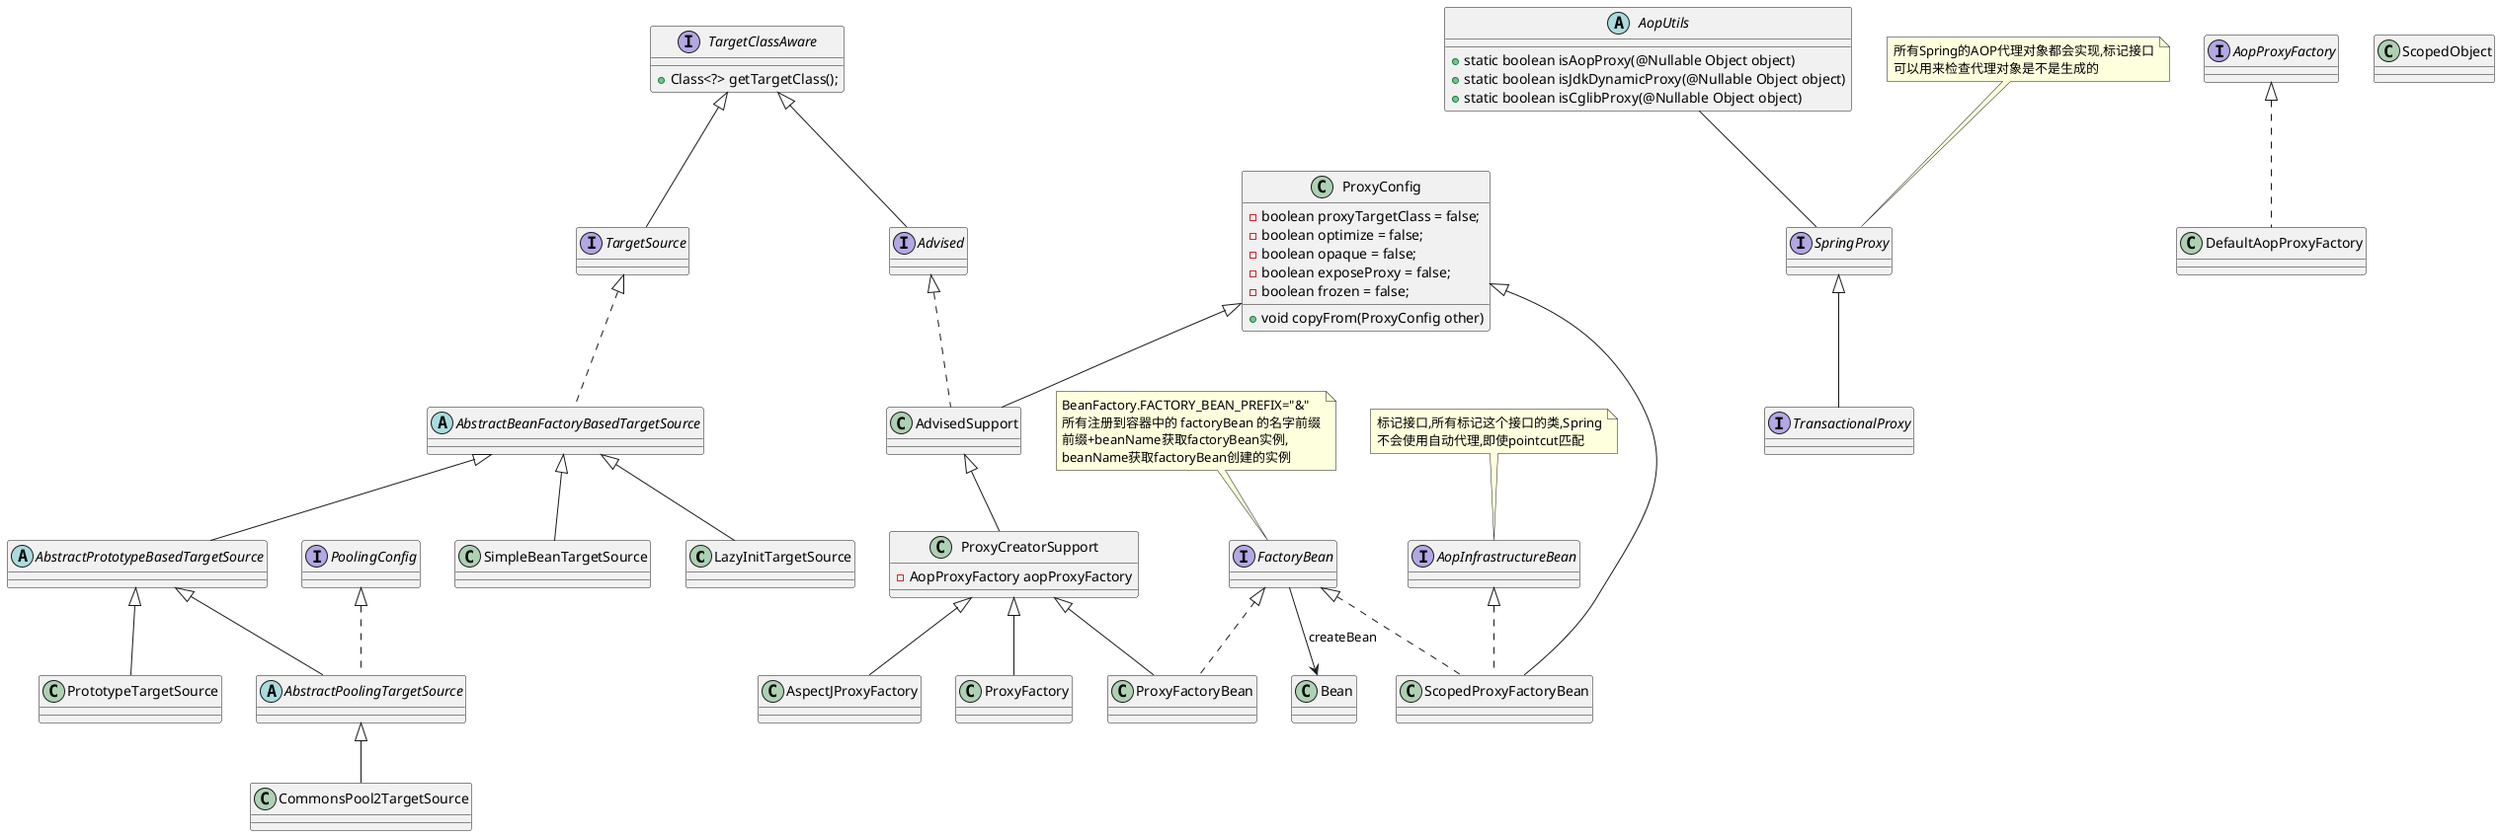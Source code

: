 @startuml
'https://plantuml.com/class-diagram

class LazyInitTargetSource extends AbstractBeanFactoryBasedTargetSource
abstract class AbstractPrototypeBasedTargetSource extends AbstractBeanFactoryBasedTargetSource
class PrototypeTargetSource extends AbstractPrototypeBasedTargetSource
class SimpleBeanTargetSource extends AbstractBeanFactoryBasedTargetSource
abstract class AbstractBeanFactoryBasedTargetSource implements TargetSource
abstract class AbstractPoolingTargetSource extends AbstractPrototypeBasedTargetSource implements PoolingConfig
class CommonsPool2TargetSource extends AbstractPoolingTargetSource

interface TargetSource extends TargetClassAware
abstract class AopUtils{
	+ static boolean isAopProxy(@Nullable Object object)
	+ static boolean isJdkDynamicProxy(@Nullable Object object)
	+ static boolean isCglibProxy(@Nullable Object object)
}
interface TargetClassAware {
	+ Class<?> getTargetClass();
}
interface AopInfrastructureBean
note top
标记接口,所有标记这个接口的类,Spring
不会使用自动代理,即使pointcut匹配
end note

class DefaultAopProxyFactory implements AopProxyFactory
class ScopedObject
interface Advised extends TargetClassAware
class AdvisedSupport extends ProxyConfig implements Advised
class ProxyCreatorSupport extends AdvisedSupport{
    - AopProxyFactory aopProxyFactory
}
class ProxyFactory extends ProxyCreatorSupport
class ProxyFactoryBean extends ProxyCreatorSupport implements FactoryBean
class AspectJProxyFactory extends ProxyCreatorSupport
interface FactoryBean
note top
BeanFactory.FACTORY_BEAN_PREFIX="&"
所有注册到容器中的 factoryBean 的名字前缀
前缀+beanName获取factoryBean实例,
beanName获取factoryBean创建的实例
end note

interface TransactionalProxy extends SpringProxy
interface SpringProxy
note top
所有Spring的AOP代理对象都会实现,标记接口
可以用来检查代理对象是不是生成的
end note
AopUtils -- SpringProxy

class ProxyConfig{
	- boolean proxyTargetClass = false;
	- boolean optimize = false;
	- boolean opaque = false;
	- boolean exposeProxy = false;
	- boolean frozen = false;
	+ void copyFrom(ProxyConfig other)
}
skinparam GroupInheritance 4
class ScopedProxyFactoryBean extends ProxyConfig implements FactoryBean,AopInfrastructureBean{

}

FactoryBean --> Bean : createBean


@enduml